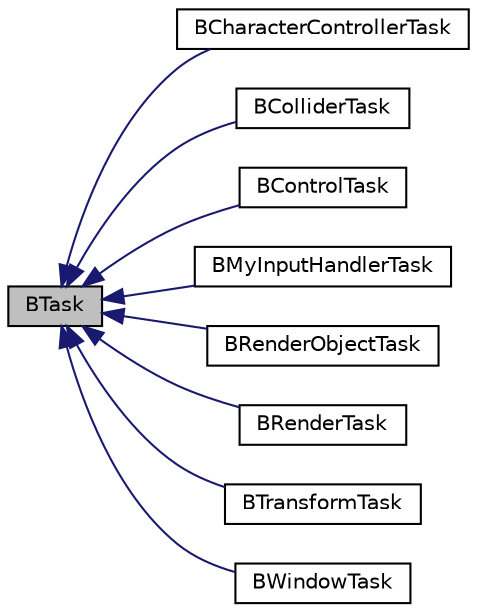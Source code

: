 digraph "BTask"
{
 // LATEX_PDF_SIZE
  edge [fontname="Helvetica",fontsize="10",labelfontname="Helvetica",labelfontsize="10"];
  node [fontname="Helvetica",fontsize="10",shape=record];
  rankdir="LR";
  Node1 [label="BTask",height=0.2,width=0.4,color="black", fillcolor="grey75", style="filled", fontcolor="black",tooltip=" "];
  Node1 -> Node2 [dir="back",color="midnightblue",fontsize="10",style="solid",fontname="Helvetica"];
  Node2 [label="BCharacterControllerTask",height=0.2,width=0.4,color="black", fillcolor="white", style="filled",URL="$class_b_character_controller_task.html",tooltip=" "];
  Node1 -> Node3 [dir="back",color="midnightblue",fontsize="10",style="solid",fontname="Helvetica"];
  Node3 [label="BColliderTask",height=0.2,width=0.4,color="black", fillcolor="white", style="filled",URL="$class_b_collider_task.html",tooltip=" "];
  Node1 -> Node4 [dir="back",color="midnightblue",fontsize="10",style="solid",fontname="Helvetica"];
  Node4 [label="BControlTask",height=0.2,width=0.4,color="black", fillcolor="white", style="filled",URL="$class_b_control_task.html",tooltip=" "];
  Node1 -> Node5 [dir="back",color="midnightblue",fontsize="10",style="solid",fontname="Helvetica"];
  Node5 [label="BMyInputHandlerTask",height=0.2,width=0.4,color="black", fillcolor="white", style="filled",URL="$class_b_my_input_handler_task.html",tooltip=" "];
  Node1 -> Node6 [dir="back",color="midnightblue",fontsize="10",style="solid",fontname="Helvetica"];
  Node6 [label="BRenderObjectTask",height=0.2,width=0.4,color="black", fillcolor="white", style="filled",URL="$class_b_render_object_task.html",tooltip=" "];
  Node1 -> Node7 [dir="back",color="midnightblue",fontsize="10",style="solid",fontname="Helvetica"];
  Node7 [label="BRenderTask",height=0.2,width=0.4,color="black", fillcolor="white", style="filled",URL="$class_b_render_task.html",tooltip=" "];
  Node1 -> Node8 [dir="back",color="midnightblue",fontsize="10",style="solid",fontname="Helvetica"];
  Node8 [label="BTransformTask",height=0.2,width=0.4,color="black", fillcolor="white", style="filled",URL="$class_b_transform_task.html",tooltip=" "];
  Node1 -> Node9 [dir="back",color="midnightblue",fontsize="10",style="solid",fontname="Helvetica"];
  Node9 [label="BWindowTask",height=0.2,width=0.4,color="black", fillcolor="white", style="filled",URL="$class_b_window_task.html",tooltip=" "];
}
